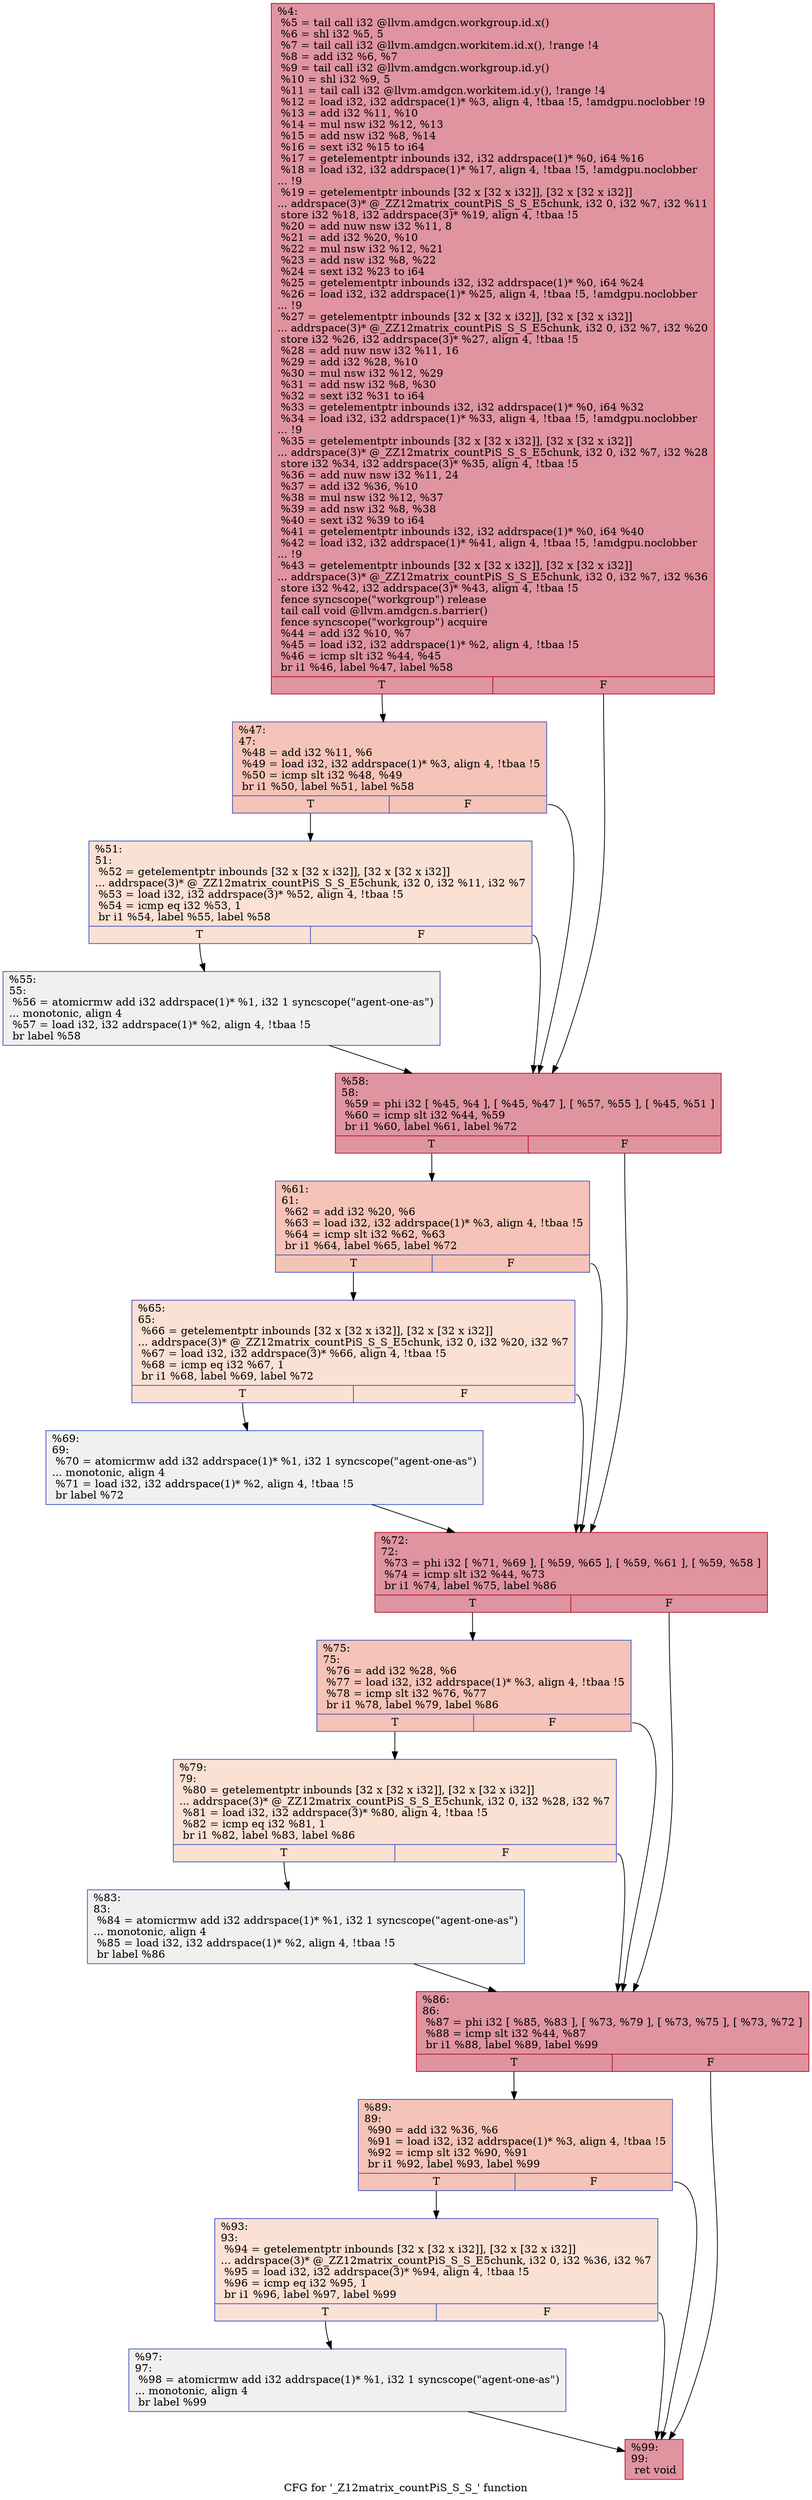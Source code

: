 digraph "CFG for '_Z12matrix_countPiS_S_S_' function" {
	label="CFG for '_Z12matrix_countPiS_S_S_' function";

	Node0x544a170 [shape=record,color="#b70d28ff", style=filled, fillcolor="#b70d2870",label="{%4:\l  %5 = tail call i32 @llvm.amdgcn.workgroup.id.x()\l  %6 = shl i32 %5, 5\l  %7 = tail call i32 @llvm.amdgcn.workitem.id.x(), !range !4\l  %8 = add i32 %6, %7\l  %9 = tail call i32 @llvm.amdgcn.workgroup.id.y()\l  %10 = shl i32 %9, 5\l  %11 = tail call i32 @llvm.amdgcn.workitem.id.y(), !range !4\l  %12 = load i32, i32 addrspace(1)* %3, align 4, !tbaa !5, !amdgpu.noclobber !9\l  %13 = add i32 %11, %10\l  %14 = mul nsw i32 %12, %13\l  %15 = add nsw i32 %8, %14\l  %16 = sext i32 %15 to i64\l  %17 = getelementptr inbounds i32, i32 addrspace(1)* %0, i64 %16\l  %18 = load i32, i32 addrspace(1)* %17, align 4, !tbaa !5, !amdgpu.noclobber\l... !9\l  %19 = getelementptr inbounds [32 x [32 x i32]], [32 x [32 x i32]]\l... addrspace(3)* @_ZZ12matrix_countPiS_S_S_E5chunk, i32 0, i32 %7, i32 %11\l  store i32 %18, i32 addrspace(3)* %19, align 4, !tbaa !5\l  %20 = add nuw nsw i32 %11, 8\l  %21 = add i32 %20, %10\l  %22 = mul nsw i32 %12, %21\l  %23 = add nsw i32 %8, %22\l  %24 = sext i32 %23 to i64\l  %25 = getelementptr inbounds i32, i32 addrspace(1)* %0, i64 %24\l  %26 = load i32, i32 addrspace(1)* %25, align 4, !tbaa !5, !amdgpu.noclobber\l... !9\l  %27 = getelementptr inbounds [32 x [32 x i32]], [32 x [32 x i32]]\l... addrspace(3)* @_ZZ12matrix_countPiS_S_S_E5chunk, i32 0, i32 %7, i32 %20\l  store i32 %26, i32 addrspace(3)* %27, align 4, !tbaa !5\l  %28 = add nuw nsw i32 %11, 16\l  %29 = add i32 %28, %10\l  %30 = mul nsw i32 %12, %29\l  %31 = add nsw i32 %8, %30\l  %32 = sext i32 %31 to i64\l  %33 = getelementptr inbounds i32, i32 addrspace(1)* %0, i64 %32\l  %34 = load i32, i32 addrspace(1)* %33, align 4, !tbaa !5, !amdgpu.noclobber\l... !9\l  %35 = getelementptr inbounds [32 x [32 x i32]], [32 x [32 x i32]]\l... addrspace(3)* @_ZZ12matrix_countPiS_S_S_E5chunk, i32 0, i32 %7, i32 %28\l  store i32 %34, i32 addrspace(3)* %35, align 4, !tbaa !5\l  %36 = add nuw nsw i32 %11, 24\l  %37 = add i32 %36, %10\l  %38 = mul nsw i32 %12, %37\l  %39 = add nsw i32 %8, %38\l  %40 = sext i32 %39 to i64\l  %41 = getelementptr inbounds i32, i32 addrspace(1)* %0, i64 %40\l  %42 = load i32, i32 addrspace(1)* %41, align 4, !tbaa !5, !amdgpu.noclobber\l... !9\l  %43 = getelementptr inbounds [32 x [32 x i32]], [32 x [32 x i32]]\l... addrspace(3)* @_ZZ12matrix_countPiS_S_S_E5chunk, i32 0, i32 %7, i32 %36\l  store i32 %42, i32 addrspace(3)* %43, align 4, !tbaa !5\l  fence syncscope(\"workgroup\") release\l  tail call void @llvm.amdgcn.s.barrier()\l  fence syncscope(\"workgroup\") acquire\l  %44 = add i32 %10, %7\l  %45 = load i32, i32 addrspace(1)* %2, align 4, !tbaa !5\l  %46 = icmp slt i32 %44, %45\l  br i1 %46, label %47, label %58\l|{<s0>T|<s1>F}}"];
	Node0x544a170:s0 -> Node0x544ef20;
	Node0x544a170:s1 -> Node0x544efb0;
	Node0x544ef20 [shape=record,color="#3d50c3ff", style=filled, fillcolor="#e8765c70",label="{%47:\l47:                                               \l  %48 = add i32 %11, %6\l  %49 = load i32, i32 addrspace(1)* %3, align 4, !tbaa !5\l  %50 = icmp slt i32 %48, %49\l  br i1 %50, label %51, label %58\l|{<s0>T|<s1>F}}"];
	Node0x544ef20:s0 -> Node0x544f280;
	Node0x544ef20:s1 -> Node0x544efb0;
	Node0x544f280 [shape=record,color="#3d50c3ff", style=filled, fillcolor="#f7b99e70",label="{%51:\l51:                                               \l  %52 = getelementptr inbounds [32 x [32 x i32]], [32 x [32 x i32]]\l... addrspace(3)* @_ZZ12matrix_countPiS_S_S_E5chunk, i32 0, i32 %11, i32 %7\l  %53 = load i32, i32 addrspace(3)* %52, align 4, !tbaa !5\l  %54 = icmp eq i32 %53, 1\l  br i1 %54, label %55, label %58\l|{<s0>T|<s1>F}}"];
	Node0x544f280:s0 -> Node0x544f3d0;
	Node0x544f280:s1 -> Node0x544efb0;
	Node0x544f3d0 [shape=record,color="#3d50c3ff", style=filled, fillcolor="#dedcdb70",label="{%55:\l55:                                               \l  %56 = atomicrmw add i32 addrspace(1)* %1, i32 1 syncscope(\"agent-one-as\")\l... monotonic, align 4\l  %57 = load i32, i32 addrspace(1)* %2, align 4, !tbaa !5\l  br label %58\l}"];
	Node0x544f3d0 -> Node0x544efb0;
	Node0x544efb0 [shape=record,color="#b70d28ff", style=filled, fillcolor="#b70d2870",label="{%58:\l58:                                               \l  %59 = phi i32 [ %45, %4 ], [ %45, %47 ], [ %57, %55 ], [ %45, %51 ]\l  %60 = icmp slt i32 %44, %59\l  br i1 %60, label %61, label %72\l|{<s0>T|<s1>F}}"];
	Node0x544efb0:s0 -> Node0x544f9e0;
	Node0x544efb0:s1 -> Node0x544fa30;
	Node0x544f9e0 [shape=record,color="#3d50c3ff", style=filled, fillcolor="#e8765c70",label="{%61:\l61:                                               \l  %62 = add i32 %20, %6\l  %63 = load i32, i32 addrspace(1)* %3, align 4, !tbaa !5\l  %64 = icmp slt i32 %62, %63\l  br i1 %64, label %65, label %72\l|{<s0>T|<s1>F}}"];
	Node0x544f9e0:s0 -> Node0x544e180;
	Node0x544f9e0:s1 -> Node0x544fa30;
	Node0x544e180 [shape=record,color="#3d50c3ff", style=filled, fillcolor="#f7b99e70",label="{%65:\l65:                                               \l  %66 = getelementptr inbounds [32 x [32 x i32]], [32 x [32 x i32]]\l... addrspace(3)* @_ZZ12matrix_countPiS_S_S_E5chunk, i32 0, i32 %20, i32 %7\l  %67 = load i32, i32 addrspace(3)* %66, align 4, !tbaa !5\l  %68 = icmp eq i32 %67, 1\l  br i1 %68, label %69, label %72\l|{<s0>T|<s1>F}}"];
	Node0x544e180:s0 -> Node0x544e280;
	Node0x544e180:s1 -> Node0x544fa30;
	Node0x544e280 [shape=record,color="#3d50c3ff", style=filled, fillcolor="#dedcdb70",label="{%69:\l69:                                               \l  %70 = atomicrmw add i32 addrspace(1)* %1, i32 1 syncscope(\"agent-one-as\")\l... monotonic, align 4\l  %71 = load i32, i32 addrspace(1)* %2, align 4, !tbaa !5\l  br label %72\l}"];
	Node0x544e280 -> Node0x544fa30;
	Node0x544fa30 [shape=record,color="#b70d28ff", style=filled, fillcolor="#b70d2870",label="{%72:\l72:                                               \l  %73 = phi i32 [ %71, %69 ], [ %59, %65 ], [ %59, %61 ], [ %59, %58 ]\l  %74 = icmp slt i32 %44, %73\l  br i1 %74, label %75, label %86\l|{<s0>T|<s1>F}}"];
	Node0x544fa30:s0 -> Node0x54505a0;
	Node0x544fa30:s1 -> Node0x54505f0;
	Node0x54505a0 [shape=record,color="#3d50c3ff", style=filled, fillcolor="#e8765c70",label="{%75:\l75:                                               \l  %76 = add i32 %28, %6\l  %77 = load i32, i32 addrspace(1)* %3, align 4, !tbaa !5\l  %78 = icmp slt i32 %76, %77\l  br i1 %78, label %79, label %86\l|{<s0>T|<s1>F}}"];
	Node0x54505a0:s0 -> Node0x5450880;
	Node0x54505a0:s1 -> Node0x54505f0;
	Node0x5450880 [shape=record,color="#3d50c3ff", style=filled, fillcolor="#f7b99e70",label="{%79:\l79:                                               \l  %80 = getelementptr inbounds [32 x [32 x i32]], [32 x [32 x i32]]\l... addrspace(3)* @_ZZ12matrix_countPiS_S_S_E5chunk, i32 0, i32 %28, i32 %7\l  %81 = load i32, i32 addrspace(3)* %80, align 4, !tbaa !5\l  %82 = icmp eq i32 %81, 1\l  br i1 %82, label %83, label %86\l|{<s0>T|<s1>F}}"];
	Node0x5450880:s0 -> Node0x5450980;
	Node0x5450880:s1 -> Node0x54505f0;
	Node0x5450980 [shape=record,color="#3d50c3ff", style=filled, fillcolor="#dedcdb70",label="{%83:\l83:                                               \l  %84 = atomicrmw add i32 addrspace(1)* %1, i32 1 syncscope(\"agent-one-as\")\l... monotonic, align 4\l  %85 = load i32, i32 addrspace(1)* %2, align 4, !tbaa !5\l  br label %86\l}"];
	Node0x5450980 -> Node0x54505f0;
	Node0x54505f0 [shape=record,color="#b70d28ff", style=filled, fillcolor="#b70d2870",label="{%86:\l86:                                               \l  %87 = phi i32 [ %85, %83 ], [ %73, %79 ], [ %73, %75 ], [ %73, %72 ]\l  %88 = icmp slt i32 %44, %87\l  br i1 %88, label %89, label %99\l|{<s0>T|<s1>F}}"];
	Node0x54505f0:s0 -> Node0x5450f60;
	Node0x54505f0:s1 -> Node0x5450fb0;
	Node0x5450f60 [shape=record,color="#3d50c3ff", style=filled, fillcolor="#e8765c70",label="{%89:\l89:                                               \l  %90 = add i32 %36, %6\l  %91 = load i32, i32 addrspace(1)* %3, align 4, !tbaa !5\l  %92 = icmp slt i32 %90, %91\l  br i1 %92, label %93, label %99\l|{<s0>T|<s1>F}}"];
	Node0x5450f60:s0 -> Node0x5451240;
	Node0x5450f60:s1 -> Node0x5450fb0;
	Node0x5451240 [shape=record,color="#3d50c3ff", style=filled, fillcolor="#f7b99e70",label="{%93:\l93:                                               \l  %94 = getelementptr inbounds [32 x [32 x i32]], [32 x [32 x i32]]\l... addrspace(3)* @_ZZ12matrix_countPiS_S_S_E5chunk, i32 0, i32 %36, i32 %7\l  %95 = load i32, i32 addrspace(3)* %94, align 4, !tbaa !5\l  %96 = icmp eq i32 %95, 1\l  br i1 %96, label %97, label %99\l|{<s0>T|<s1>F}}"];
	Node0x5451240:s0 -> Node0x5451340;
	Node0x5451240:s1 -> Node0x5450fb0;
	Node0x5451340 [shape=record,color="#3d50c3ff", style=filled, fillcolor="#dedcdb70",label="{%97:\l97:                                               \l  %98 = atomicrmw add i32 addrspace(1)* %1, i32 1 syncscope(\"agent-one-as\")\l... monotonic, align 4\l  br label %99\l}"];
	Node0x5451340 -> Node0x5450fb0;
	Node0x5450fb0 [shape=record,color="#b70d28ff", style=filled, fillcolor="#b70d2870",label="{%99:\l99:                                               \l  ret void\l}"];
}
